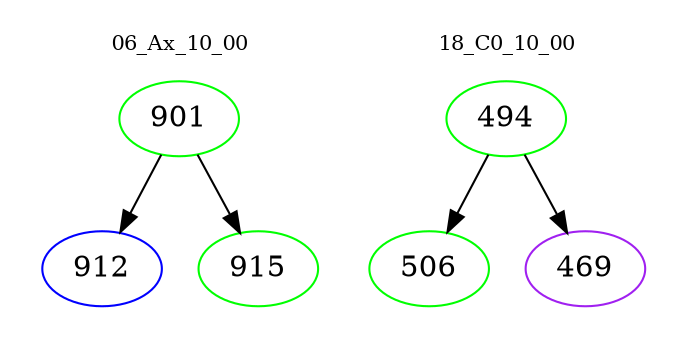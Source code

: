 digraph{
subgraph cluster_0 {
color = white
label = "06_Ax_10_00";
fontsize=10;
T0_901 [label="901", color="green"]
T0_901 -> T0_912 [color="black"]
T0_912 [label="912", color="blue"]
T0_901 -> T0_915 [color="black"]
T0_915 [label="915", color="green"]
}
subgraph cluster_1 {
color = white
label = "18_C0_10_00";
fontsize=10;
T1_494 [label="494", color="green"]
T1_494 -> T1_506 [color="black"]
T1_506 [label="506", color="green"]
T1_494 -> T1_469 [color="black"]
T1_469 [label="469", color="purple"]
}
}
